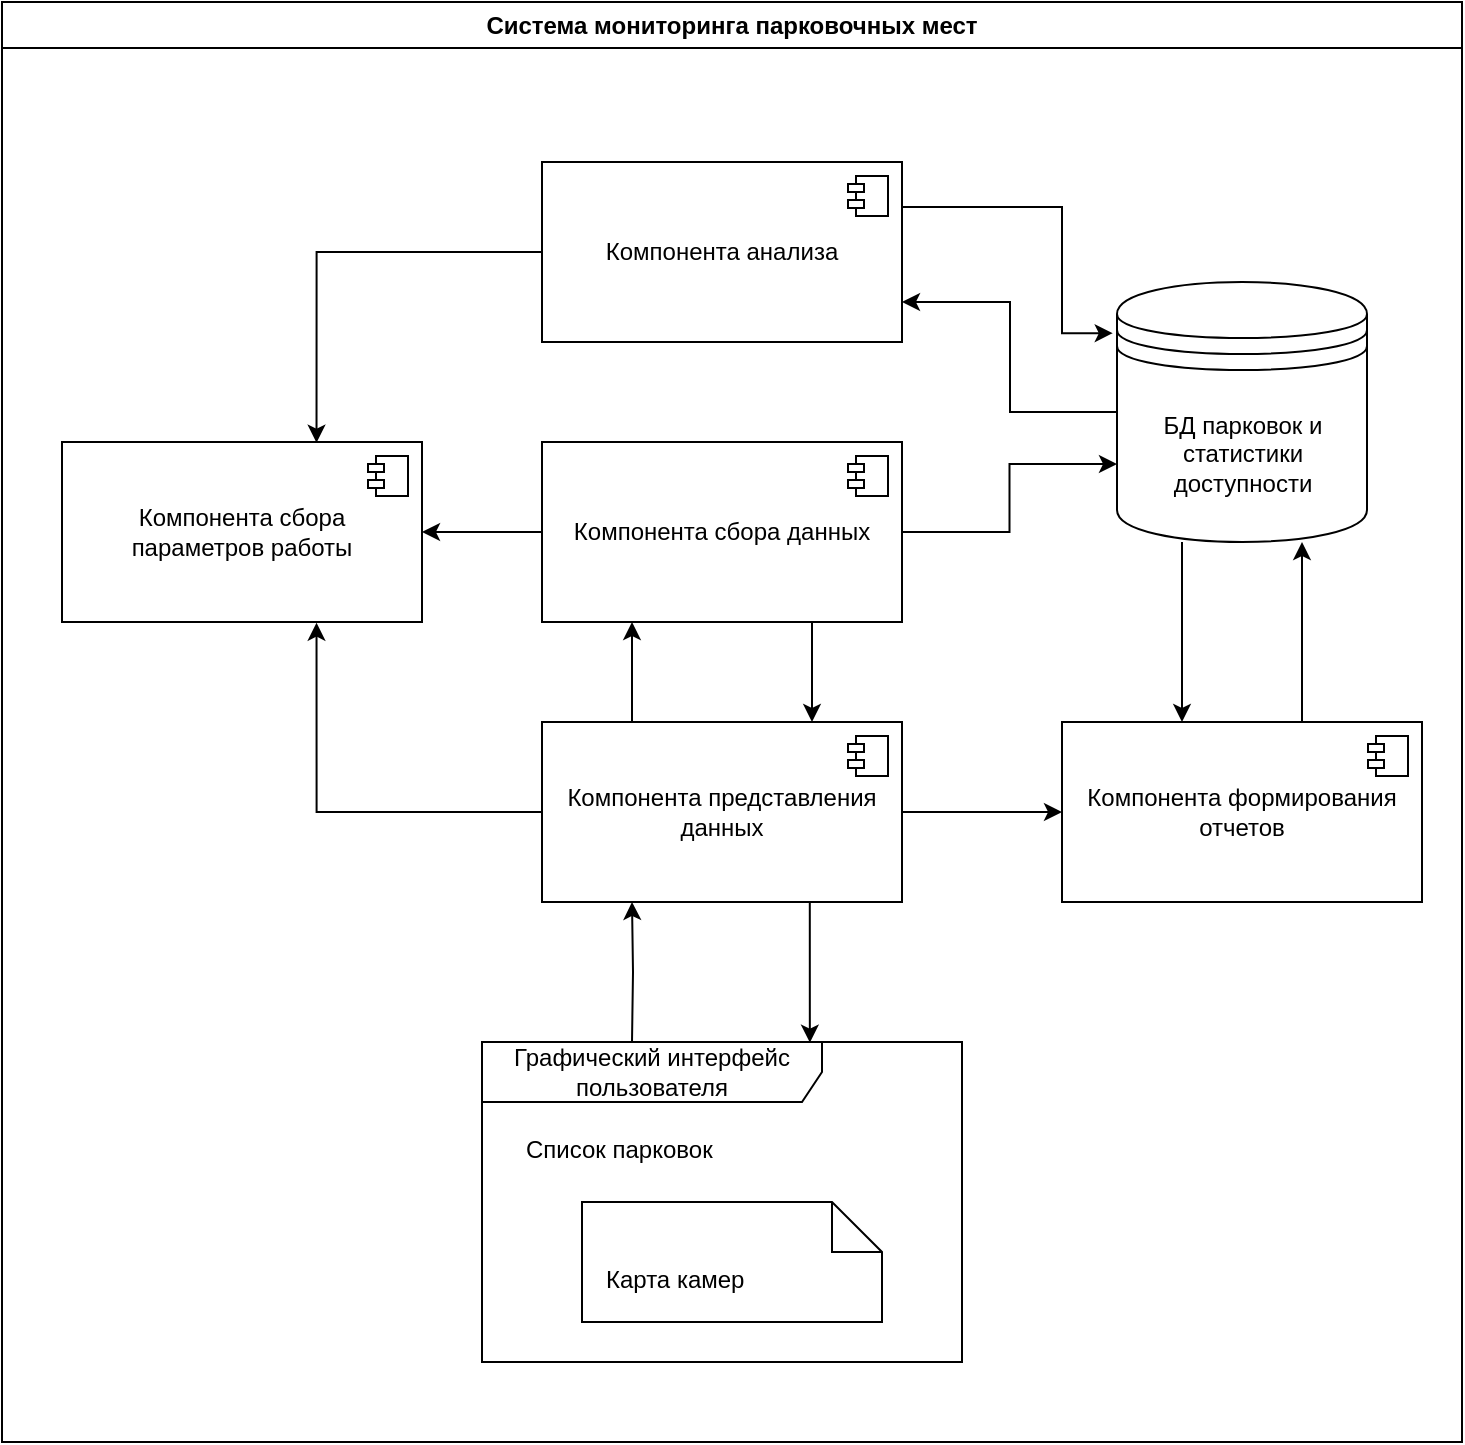 <mxfile version="21.5.1" type="device">
  <diagram name="Страница 1" id="iihCn8MFXmnDJwdY1XqD">
    <mxGraphModel dx="918" dy="1138" grid="1" gridSize="10" guides="1" tooltips="1" connect="1" arrows="1" fold="1" page="1" pageScale="1" pageWidth="827" pageHeight="1169" math="0" shadow="0">
      <root>
        <mxCell id="0" />
        <mxCell id="1" parent="0" />
        <mxCell id="fq8BdIwor6VXL135d-me-18" style="edgeStyle=orthogonalEdgeStyle;rounded=0;orthogonalLoop=1;jettySize=auto;html=1;entryX=-0.017;entryY=0.197;entryDx=0;entryDy=0;entryPerimeter=0;exitX=1;exitY=0.25;exitDx=0;exitDy=0;" edge="1" parent="1" source="ZYadZU73RNwVdKDpg35--1" target="ZYadZU73RNwVdKDpg35--16">
          <mxGeometry relative="1" as="geometry">
            <Array as="points">
              <mxPoint x="610" y="223" />
              <mxPoint x="610" y="286" />
            </Array>
          </mxGeometry>
        </mxCell>
        <mxCell id="ZYadZU73RNwVdKDpg35--1" value="Компонента анализа" style="html=1;dropTarget=0;whiteSpace=wrap;" parent="1" vertex="1">
          <mxGeometry x="350" y="200" width="180" height="90" as="geometry" />
        </mxCell>
        <mxCell id="ZYadZU73RNwVdKDpg35--2" value="" style="shape=module;jettyWidth=8;jettyHeight=4;" parent="ZYadZU73RNwVdKDpg35--1" vertex="1">
          <mxGeometry x="1" width="20" height="20" relative="1" as="geometry">
            <mxPoint x="-27" y="7" as="offset" />
          </mxGeometry>
        </mxCell>
        <mxCell id="fq8BdIwor6VXL135d-me-10" style="edgeStyle=orthogonalEdgeStyle;rounded=0;orthogonalLoop=1;jettySize=auto;html=1;entryX=1;entryY=0.5;entryDx=0;entryDy=0;" edge="1" parent="1" source="ZYadZU73RNwVdKDpg35--3" target="ZYadZU73RNwVdKDpg35--14">
          <mxGeometry relative="1" as="geometry" />
        </mxCell>
        <mxCell id="fq8BdIwor6VXL135d-me-11" style="edgeStyle=orthogonalEdgeStyle;rounded=0;orthogonalLoop=1;jettySize=auto;html=1;exitX=1;exitY=0.5;exitDx=0;exitDy=0;entryX=0;entryY=0.7;entryDx=0;entryDy=0;" edge="1" parent="1" source="ZYadZU73RNwVdKDpg35--3" target="ZYadZU73RNwVdKDpg35--16">
          <mxGeometry relative="1" as="geometry" />
        </mxCell>
        <mxCell id="fq8BdIwor6VXL135d-me-14" style="edgeStyle=orthogonalEdgeStyle;rounded=0;orthogonalLoop=1;jettySize=auto;html=1;entryX=0.75;entryY=0;entryDx=0;entryDy=0;exitX=0.75;exitY=1;exitDx=0;exitDy=0;" edge="1" parent="1" source="ZYadZU73RNwVdKDpg35--3" target="ZYadZU73RNwVdKDpg35--5">
          <mxGeometry relative="1" as="geometry" />
        </mxCell>
        <mxCell id="ZYadZU73RNwVdKDpg35--3" value="Компонента сбора данных" style="html=1;dropTarget=0;whiteSpace=wrap;" parent="1" vertex="1">
          <mxGeometry x="350" y="340" width="180" height="90" as="geometry" />
        </mxCell>
        <mxCell id="ZYadZU73RNwVdKDpg35--4" value="" style="shape=module;jettyWidth=8;jettyHeight=4;" parent="ZYadZU73RNwVdKDpg35--3" vertex="1">
          <mxGeometry x="1" width="20" height="20" relative="1" as="geometry">
            <mxPoint x="-27" y="7" as="offset" />
          </mxGeometry>
        </mxCell>
        <mxCell id="fq8BdIwor6VXL135d-me-5" style="edgeStyle=orthogonalEdgeStyle;rounded=0;orthogonalLoop=1;jettySize=auto;html=1;" edge="1" parent="1" source="ZYadZU73RNwVdKDpg35--5">
          <mxGeometry relative="1" as="geometry">
            <mxPoint x="610" y="525" as="targetPoint" />
          </mxGeometry>
        </mxCell>
        <mxCell id="fq8BdIwor6VXL135d-me-15" style="edgeStyle=orthogonalEdgeStyle;rounded=0;orthogonalLoop=1;jettySize=auto;html=1;entryX=0.25;entryY=1;entryDx=0;entryDy=0;exitX=0.25;exitY=0;exitDx=0;exitDy=0;" edge="1" parent="1" source="ZYadZU73RNwVdKDpg35--5" target="ZYadZU73RNwVdKDpg35--3">
          <mxGeometry relative="1" as="geometry" />
        </mxCell>
        <mxCell id="fq8BdIwor6VXL135d-me-17" style="edgeStyle=orthogonalEdgeStyle;rounded=0;orthogonalLoop=1;jettySize=auto;html=1;exitX=0.75;exitY=1;exitDx=0;exitDy=0;entryX=0.683;entryY=0.002;entryDx=0;entryDy=0;entryPerimeter=0;" edge="1" parent="1" source="ZYadZU73RNwVdKDpg35--5" target="ZYadZU73RNwVdKDpg35--9">
          <mxGeometry relative="1" as="geometry">
            <mxPoint x="508" y="570" as="sourcePoint" />
            <mxPoint x="508" y="640" as="targetPoint" />
            <Array as="points">
              <mxPoint x="484" y="570" />
            </Array>
          </mxGeometry>
        </mxCell>
        <mxCell id="ZYadZU73RNwVdKDpg35--5" value="Компонента&amp;nbsp;представления&lt;br/&gt;данных" style="html=1;dropTarget=0;whiteSpace=wrap;" parent="1" vertex="1">
          <mxGeometry x="350" y="480" width="180" height="90" as="geometry" />
        </mxCell>
        <mxCell id="ZYadZU73RNwVdKDpg35--6" value="" style="shape=module;jettyWidth=8;jettyHeight=4;" parent="ZYadZU73RNwVdKDpg35--5" vertex="1">
          <mxGeometry x="1" width="20" height="20" relative="1" as="geometry">
            <mxPoint x="-27" y="7" as="offset" />
          </mxGeometry>
        </mxCell>
        <mxCell id="fq8BdIwor6VXL135d-me-16" style="edgeStyle=orthogonalEdgeStyle;rounded=0;orthogonalLoop=1;jettySize=auto;html=1;entryX=0.25;entryY=1;entryDx=0;entryDy=0;" edge="1" parent="1" target="ZYadZU73RNwVdKDpg35--5">
          <mxGeometry relative="1" as="geometry">
            <mxPoint x="395" y="640" as="sourcePoint" />
          </mxGeometry>
        </mxCell>
        <mxCell id="ZYadZU73RNwVdKDpg35--9" value="Графический интерфейс пользователя" style="shape=umlFrame;whiteSpace=wrap;html=1;pointerEvents=0;recursiveResize=0;container=1;collapsible=0;width=170;" parent="1" vertex="1">
          <mxGeometry x="320" y="640" width="240" height="160" as="geometry" />
        </mxCell>
        <mxCell id="ZYadZU73RNwVdKDpg35--10" value="Список парковок" style="text;html=1;" parent="ZYadZU73RNwVdKDpg35--9" vertex="1">
          <mxGeometry width="100" height="20" relative="1" as="geometry">
            <mxPoint x="20" y="40" as="offset" />
          </mxGeometry>
        </mxCell>
        <mxCell id="ZYadZU73RNwVdKDpg35--11" value="Карта камер" style="shape=note2;boundedLbl=1;whiteSpace=wrap;html=1;size=25;verticalAlign=top;align=left;spacingLeft=10;" parent="ZYadZU73RNwVdKDpg35--9" vertex="1">
          <mxGeometry width="150" height="60" relative="1" as="geometry">
            <mxPoint x="50" y="80" as="offset" />
          </mxGeometry>
        </mxCell>
        <mxCell id="ZYadZU73RNwVdKDpg35--12" value="Компонента&amp;nbsp;формирования&lt;br/&gt;отчетов" style="html=1;dropTarget=0;whiteSpace=wrap;" parent="1" vertex="1">
          <mxGeometry x="610" y="480" width="180" height="90" as="geometry" />
        </mxCell>
        <mxCell id="ZYadZU73RNwVdKDpg35--13" value="" style="shape=module;jettyWidth=8;jettyHeight=4;" parent="ZYadZU73RNwVdKDpg35--12" vertex="1">
          <mxGeometry x="1" width="20" height="20" relative="1" as="geometry">
            <mxPoint x="-27" y="7" as="offset" />
          </mxGeometry>
        </mxCell>
        <mxCell id="fq8BdIwor6VXL135d-me-8" style="edgeStyle=orthogonalEdgeStyle;rounded=0;orthogonalLoop=1;jettySize=auto;html=1;entryX=0;entryY=0.5;entryDx=0;entryDy=0;exitX=0.707;exitY=0.004;exitDx=0;exitDy=0;exitPerimeter=0;startArrow=classic;startFill=1;endArrow=none;endFill=0;" edge="1" parent="1" source="ZYadZU73RNwVdKDpg35--14" target="ZYadZU73RNwVdKDpg35--1">
          <mxGeometry relative="1" as="geometry" />
        </mxCell>
        <mxCell id="fq8BdIwor6VXL135d-me-9" style="edgeStyle=orthogonalEdgeStyle;rounded=0;orthogonalLoop=1;jettySize=auto;html=1;entryX=0;entryY=0.5;entryDx=0;entryDy=0;exitX=0.707;exitY=1.004;exitDx=0;exitDy=0;exitPerimeter=0;startArrow=classic;startFill=1;endArrow=none;endFill=0;" edge="1" parent="1" source="ZYadZU73RNwVdKDpg35--14" target="ZYadZU73RNwVdKDpg35--5">
          <mxGeometry relative="1" as="geometry" />
        </mxCell>
        <mxCell id="ZYadZU73RNwVdKDpg35--14" value="Компонента&amp;nbsp;сбора&lt;br/&gt;параметров работы" style="html=1;dropTarget=0;whiteSpace=wrap;" parent="1" vertex="1">
          <mxGeometry x="110" y="340" width="180" height="90" as="geometry" />
        </mxCell>
        <mxCell id="ZYadZU73RNwVdKDpg35--15" value="" style="shape=module;jettyWidth=8;jettyHeight=4;" parent="ZYadZU73RNwVdKDpg35--14" vertex="1">
          <mxGeometry x="1" width="20" height="20" relative="1" as="geometry">
            <mxPoint x="-27" y="7" as="offset" />
          </mxGeometry>
        </mxCell>
        <mxCell id="fq8BdIwor6VXL135d-me-1" value="Система мониторинга парковочных мест" style="swimlane;whiteSpace=wrap;html=1;" vertex="1" parent="1">
          <mxGeometry x="80" y="120" width="730" height="720" as="geometry" />
        </mxCell>
        <mxCell id="ZYadZU73RNwVdKDpg35--16" value="БД парковок и статистики доступности" style="shape=datastore;whiteSpace=wrap;html=1;" parent="fq8BdIwor6VXL135d-me-1" vertex="1">
          <mxGeometry x="557.5" y="140" width="125" height="130" as="geometry" />
        </mxCell>
        <mxCell id="fq8BdIwor6VXL135d-me-4" value="" style="edgeStyle=orthogonalEdgeStyle;rounded=0;orthogonalLoop=1;jettySize=auto;html=1;startArrow=classic;startFill=1;endArrow=none;endFill=0;" edge="1" parent="fq8BdIwor6VXL135d-me-1">
          <mxGeometry relative="1" as="geometry">
            <mxPoint x="650" y="270" as="sourcePoint" />
            <mxPoint x="650" y="360" as="targetPoint" />
            <Array as="points">
              <mxPoint x="650" y="310" />
              <mxPoint x="650" y="310" />
            </Array>
          </mxGeometry>
        </mxCell>
        <mxCell id="fq8BdIwor6VXL135d-me-3" value="" style="edgeStyle=orthogonalEdgeStyle;rounded=0;orthogonalLoop=1;jettySize=auto;html=1;" edge="1" parent="1" source="ZYadZU73RNwVdKDpg35--16" target="ZYadZU73RNwVdKDpg35--12">
          <mxGeometry relative="1" as="geometry">
            <Array as="points">
              <mxPoint x="670" y="430" />
              <mxPoint x="670" y="430" />
            </Array>
          </mxGeometry>
        </mxCell>
        <mxCell id="fq8BdIwor6VXL135d-me-12" style="edgeStyle=orthogonalEdgeStyle;rounded=0;orthogonalLoop=1;jettySize=auto;html=1;" edge="1" parent="1" source="ZYadZU73RNwVdKDpg35--16">
          <mxGeometry relative="1" as="geometry">
            <mxPoint x="530" y="270" as="targetPoint" />
            <Array as="points">
              <mxPoint x="584" y="325" />
              <mxPoint x="584" y="270" />
              <mxPoint x="530" y="270" />
            </Array>
          </mxGeometry>
        </mxCell>
      </root>
    </mxGraphModel>
  </diagram>
</mxfile>
